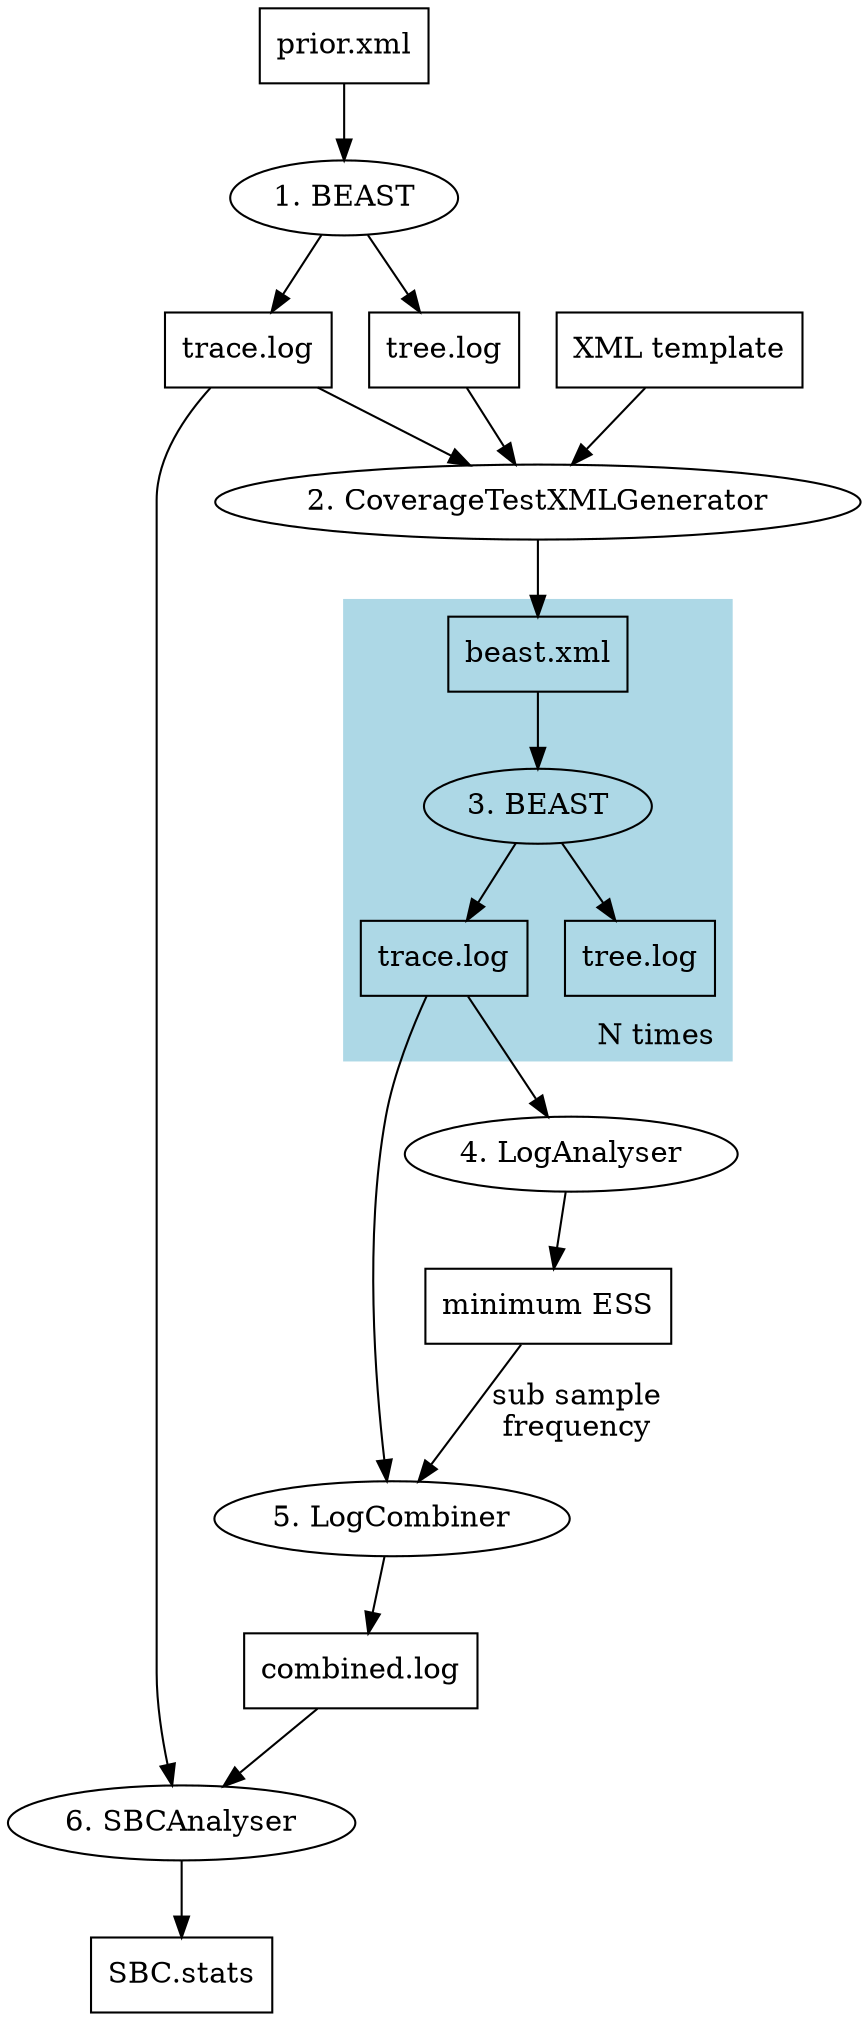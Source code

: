 digraph G {
	prior_xml [shape=box, label="prior.xml"];
	trace_log [shape=box, label="trace.log"];
	tree_log [shape=box, label="tree.log"];
	tracelogs [shape=box, label="trace.log"];
	treelogs [shape=box, label="tree.log"];
	beast_xml [shape=box, label="beast.xml"];
	combined  [shape=box, label="combined.log"];
	template  [shape=box, label="XML template"];
	minESS  [shape=box, label="minimum ESS"];
	
	BEAST [label="1. BEAST"];
	CoverageTestXMLGenerator [label="2. CoverageTestXMLGenerator"]
	BEAST2 [label="3. BEAST"];
	loganalyser [label="4. LogAnalyser"];
	logcombiner [label="5. LogCombiner"];
	SBCAnalyser [label="6. SBCAnalyser"];
	
	
	sbc_stats [shape=box, label="SBC.stats"];
	prior_xml -> BEAST -> trace_log;
	BEAST -> tree_log;
	trace_log -> CoverageTestXMLGenerator;
	tree_log -> CoverageTestXMLGenerator;
	template -> CoverageTestXMLGenerator;
	CoverageTestXMLGenerator -> beast_xml
	subgraph cluster0 {
		beast_xml -> BEAST2;
		BEAST2 -> tracelogs;
		BEAST2 -> treelogs;
		labeljust="r";
		labelloc="b";
	    label=" N times"; 
		style=filled;
		color=lightblue;
			}
	tracelogs -> logcombiner -> combined -> SBCAnalyser -> sbc_stats;	
	trace_log -> SBCAnalyser;
	tracelogs -> loganalyser -> minESS;
#	minESS ->  logcombiner [headlabel="sub sample\nfrequency", labeldistance=5, labelangle=45];
	minESS ->  logcombiner [label="sub sample\nfrequency"];
 }
